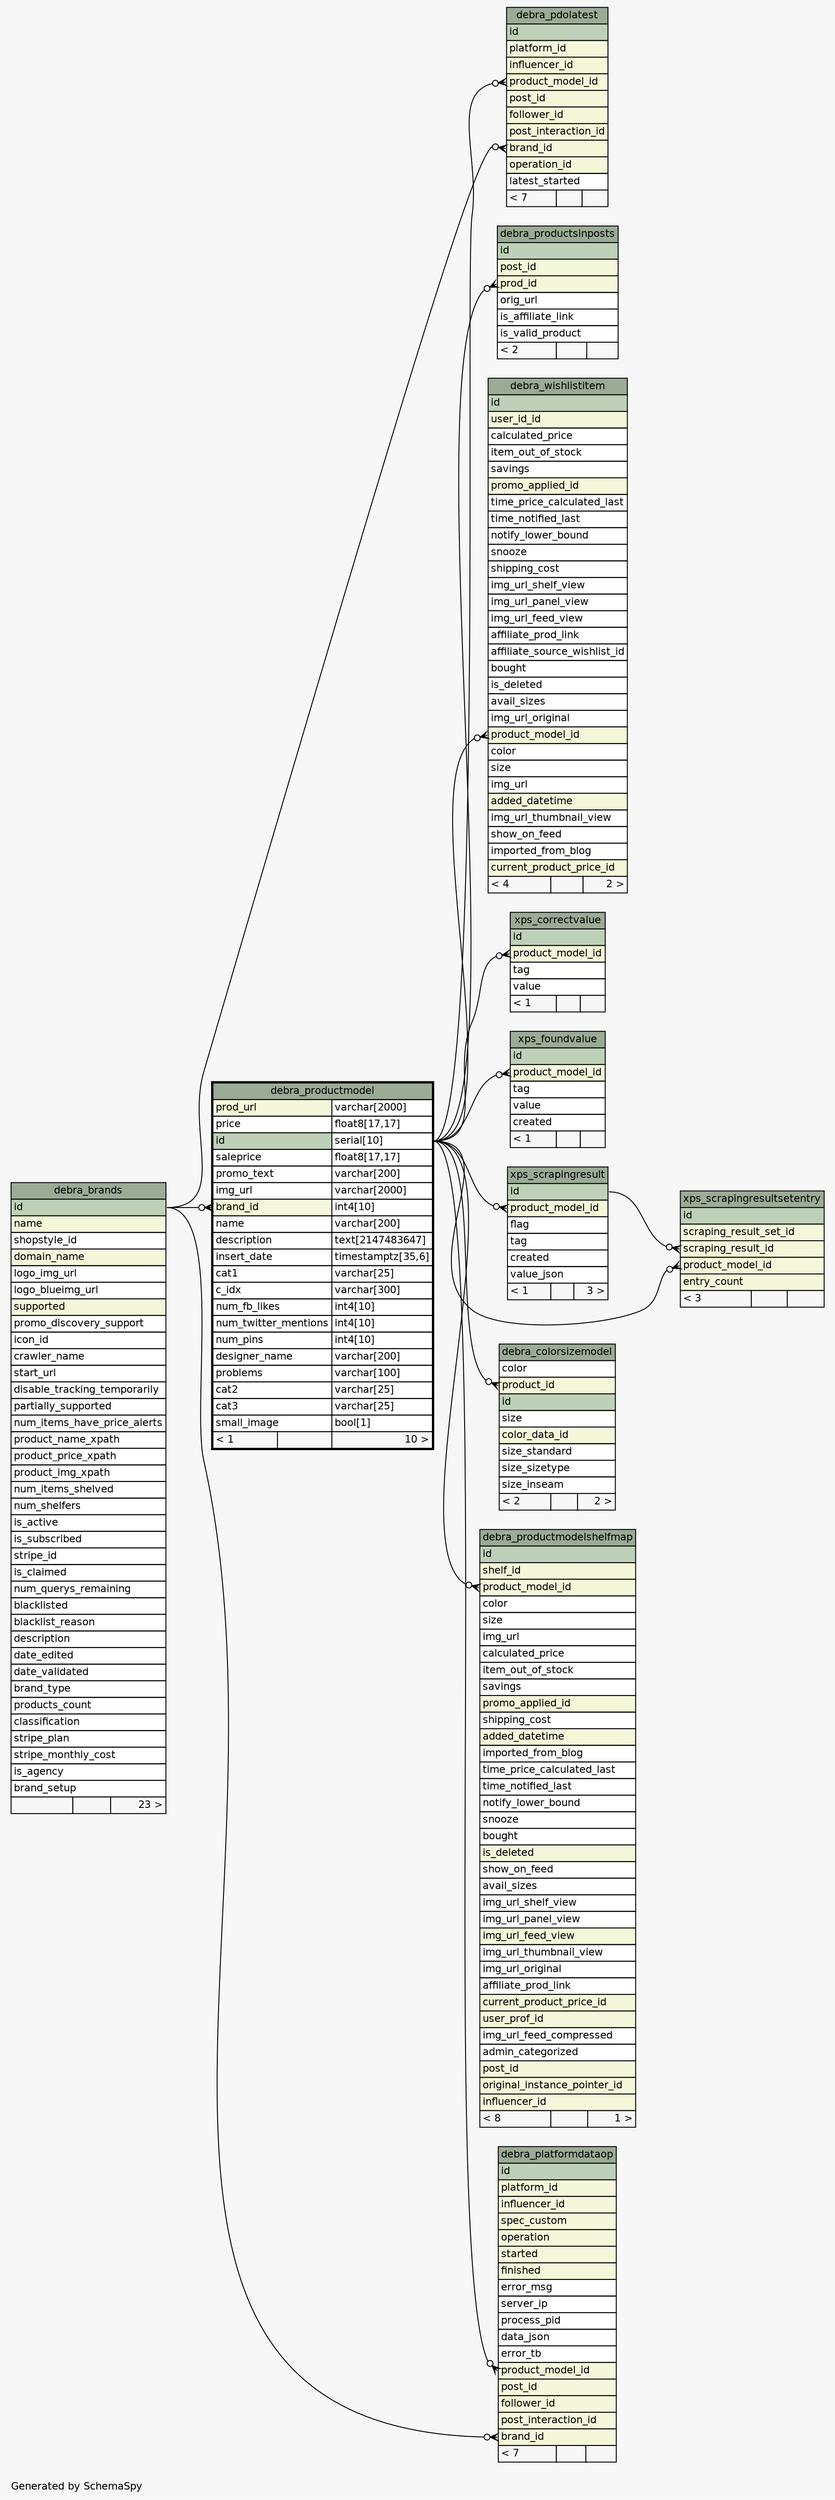 // dot 2.36.0 on Linux 3.17.0-rc4-a1
// SchemaSpy rev 590
digraph "oneDegreeRelationshipsDiagram" {
  graph [
    rankdir="RL"
    bgcolor="#f7f7f7"
    label="\nGenerated by SchemaSpy"
    labeljust="l"
    nodesep="0.18"
    ranksep="0.46"
    fontname="Helvetica"
    fontsize="11"
  ];
  node [
    fontname="Helvetica"
    fontsize="11"
    shape="plaintext"
  ];
  edge [
    arrowsize="0.8"
  ];
  "debra_colorsizemodel":"product_id":w -> "debra_productmodel":"id.type":e [arrowhead=none dir=back arrowtail=crowodot];
  "debra_pdolatest":"brand_id":w -> "debra_brands":"id":e [arrowhead=none dir=back arrowtail=crowodot];
  "debra_pdolatest":"product_model_id":w -> "debra_productmodel":"id.type":e [arrowhead=none dir=back arrowtail=crowodot];
  "debra_platformdataop":"brand_id":w -> "debra_brands":"id":e [arrowhead=none dir=back arrowtail=crowodot];
  "debra_platformdataop":"product_model_id":w -> "debra_productmodel":"id.type":e [arrowhead=none dir=back arrowtail=crowodot];
  "debra_productmodel":"brand_id":w -> "debra_brands":"id":e [arrowhead=none dir=back arrowtail=crowodot];
  "debra_productmodelshelfmap":"product_model_id":w -> "debra_productmodel":"id.type":e [arrowhead=none dir=back arrowtail=crowodot];
  "debra_productsinposts":"prod_id":w -> "debra_productmodel":"id.type":e [arrowhead=none dir=back arrowtail=crowodot];
  "debra_wishlistitem":"product_model_id":w -> "debra_productmodel":"id.type":e [arrowhead=none dir=back arrowtail=crowodot];
  "xps_correctvalue":"product_model_id":w -> "debra_productmodel":"id.type":e [arrowhead=none dir=back arrowtail=crowodot];
  "xps_foundvalue":"product_model_id":w -> "debra_productmodel":"id.type":e [arrowhead=none dir=back arrowtail=crowodot];
  "xps_scrapingresult":"product_model_id":w -> "debra_productmodel":"id.type":e [arrowhead=none dir=back arrowtail=crowodot];
  "xps_scrapingresultsetentry":"product_model_id":w -> "debra_productmodel":"id.type":e [arrowhead=none dir=back arrowtail=crowodot];
  "xps_scrapingresultsetentry":"scraping_result_id":w -> "xps_scrapingresult":"id":e [arrowhead=none dir=back arrowtail=crowodot];
  "debra_brands" [
    label=<
    <TABLE BORDER="0" CELLBORDER="1" CELLSPACING="0" BGCOLOR="#ffffff">
      <TR><TD COLSPAN="3" BGCOLOR="#9bab96" ALIGN="CENTER">debra_brands</TD></TR>
      <TR><TD PORT="id" COLSPAN="3" BGCOLOR="#bed1b8" ALIGN="LEFT">id</TD></TR>
      <TR><TD PORT="name" COLSPAN="3" BGCOLOR="#f4f7da" ALIGN="LEFT">name</TD></TR>
      <TR><TD PORT="shopstyle_id" COLSPAN="3" ALIGN="LEFT">shopstyle_id</TD></TR>
      <TR><TD PORT="domain_name" COLSPAN="3" BGCOLOR="#f4f7da" ALIGN="LEFT">domain_name</TD></TR>
      <TR><TD PORT="logo_img_url" COLSPAN="3" ALIGN="LEFT">logo_img_url</TD></TR>
      <TR><TD PORT="logo_blueimg_url" COLSPAN="3" ALIGN="LEFT">logo_blueimg_url</TD></TR>
      <TR><TD PORT="supported" COLSPAN="3" BGCOLOR="#f4f7da" ALIGN="LEFT">supported</TD></TR>
      <TR><TD PORT="promo_discovery_support" COLSPAN="3" ALIGN="LEFT">promo_discovery_support</TD></TR>
      <TR><TD PORT="icon_id" COLSPAN="3" ALIGN="LEFT">icon_id</TD></TR>
      <TR><TD PORT="crawler_name" COLSPAN="3" ALIGN="LEFT">crawler_name</TD></TR>
      <TR><TD PORT="start_url" COLSPAN="3" ALIGN="LEFT">start_url</TD></TR>
      <TR><TD PORT="disable_tracking_temporarily" COLSPAN="3" ALIGN="LEFT">disable_tracking_temporarily</TD></TR>
      <TR><TD PORT="partially_supported" COLSPAN="3" ALIGN="LEFT">partially_supported</TD></TR>
      <TR><TD PORT="num_items_have_price_alerts" COLSPAN="3" ALIGN="LEFT">num_items_have_price_alerts</TD></TR>
      <TR><TD PORT="product_name_xpath" COLSPAN="3" ALIGN="LEFT">product_name_xpath</TD></TR>
      <TR><TD PORT="product_price_xpath" COLSPAN="3" ALIGN="LEFT">product_price_xpath</TD></TR>
      <TR><TD PORT="product_img_xpath" COLSPAN="3" ALIGN="LEFT">product_img_xpath</TD></TR>
      <TR><TD PORT="num_items_shelved" COLSPAN="3" ALIGN="LEFT">num_items_shelved</TD></TR>
      <TR><TD PORT="num_shelfers" COLSPAN="3" ALIGN="LEFT">num_shelfers</TD></TR>
      <TR><TD PORT="is_active" COLSPAN="3" ALIGN="LEFT">is_active</TD></TR>
      <TR><TD PORT="is_subscribed" COLSPAN="3" ALIGN="LEFT">is_subscribed</TD></TR>
      <TR><TD PORT="stripe_id" COLSPAN="3" ALIGN="LEFT">stripe_id</TD></TR>
      <TR><TD PORT="is_claimed" COLSPAN="3" ALIGN="LEFT">is_claimed</TD></TR>
      <TR><TD PORT="num_querys_remaining" COLSPAN="3" ALIGN="LEFT">num_querys_remaining</TD></TR>
      <TR><TD PORT="blacklisted" COLSPAN="3" ALIGN="LEFT">blacklisted</TD></TR>
      <TR><TD PORT="blacklist_reason" COLSPAN="3" ALIGN="LEFT">blacklist_reason</TD></TR>
      <TR><TD PORT="description" COLSPAN="3" ALIGN="LEFT">description</TD></TR>
      <TR><TD PORT="date_edited" COLSPAN="3" ALIGN="LEFT">date_edited</TD></TR>
      <TR><TD PORT="date_validated" COLSPAN="3" ALIGN="LEFT">date_validated</TD></TR>
      <TR><TD PORT="brand_type" COLSPAN="3" ALIGN="LEFT">brand_type</TD></TR>
      <TR><TD PORT="products_count" COLSPAN="3" ALIGN="LEFT">products_count</TD></TR>
      <TR><TD PORT="classification" COLSPAN="3" ALIGN="LEFT">classification</TD></TR>
      <TR><TD PORT="stripe_plan" COLSPAN="3" ALIGN="LEFT">stripe_plan</TD></TR>
      <TR><TD PORT="stripe_monthly_cost" COLSPAN="3" ALIGN="LEFT">stripe_monthly_cost</TD></TR>
      <TR><TD PORT="is_agency" COLSPAN="3" ALIGN="LEFT">is_agency</TD></TR>
      <TR><TD PORT="brand_setup" COLSPAN="3" ALIGN="LEFT">brand_setup</TD></TR>
      <TR><TD ALIGN="LEFT" BGCOLOR="#f7f7f7">  </TD><TD ALIGN="RIGHT" BGCOLOR="#f7f7f7">  </TD><TD ALIGN="RIGHT" BGCOLOR="#f7f7f7">23 &gt;</TD></TR>
    </TABLE>>
    URL="debra_brands.html"
    tooltip="debra_brands"
  ];
  "debra_colorsizemodel" [
    label=<
    <TABLE BORDER="0" CELLBORDER="1" CELLSPACING="0" BGCOLOR="#ffffff">
      <TR><TD COLSPAN="3" BGCOLOR="#9bab96" ALIGN="CENTER">debra_colorsizemodel</TD></TR>
      <TR><TD PORT="color" COLSPAN="3" ALIGN="LEFT">color</TD></TR>
      <TR><TD PORT="product_id" COLSPAN="3" BGCOLOR="#f4f7da" ALIGN="LEFT">product_id</TD></TR>
      <TR><TD PORT="id" COLSPAN="3" BGCOLOR="#bed1b8" ALIGN="LEFT">id</TD></TR>
      <TR><TD PORT="size" COLSPAN="3" ALIGN="LEFT">size</TD></TR>
      <TR><TD PORT="color_data_id" COLSPAN="3" BGCOLOR="#f4f7da" ALIGN="LEFT">color_data_id</TD></TR>
      <TR><TD PORT="size_standard" COLSPAN="3" ALIGN="LEFT">size_standard</TD></TR>
      <TR><TD PORT="size_sizetype" COLSPAN="3" ALIGN="LEFT">size_sizetype</TD></TR>
      <TR><TD PORT="size_inseam" COLSPAN="3" ALIGN="LEFT">size_inseam</TD></TR>
      <TR><TD ALIGN="LEFT" BGCOLOR="#f7f7f7">&lt; 2</TD><TD ALIGN="RIGHT" BGCOLOR="#f7f7f7">  </TD><TD ALIGN="RIGHT" BGCOLOR="#f7f7f7">2 &gt;</TD></TR>
    </TABLE>>
    URL="debra_colorsizemodel.html"
    tooltip="debra_colorsizemodel"
  ];
  "debra_pdolatest" [
    label=<
    <TABLE BORDER="0" CELLBORDER="1" CELLSPACING="0" BGCOLOR="#ffffff">
      <TR><TD COLSPAN="3" BGCOLOR="#9bab96" ALIGN="CENTER">debra_pdolatest</TD></TR>
      <TR><TD PORT="id" COLSPAN="3" BGCOLOR="#bed1b8" ALIGN="LEFT">id</TD></TR>
      <TR><TD PORT="platform_id" COLSPAN="3" BGCOLOR="#f4f7da" ALIGN="LEFT">platform_id</TD></TR>
      <TR><TD PORT="influencer_id" COLSPAN="3" BGCOLOR="#f4f7da" ALIGN="LEFT">influencer_id</TD></TR>
      <TR><TD PORT="product_model_id" COLSPAN="3" BGCOLOR="#f4f7da" ALIGN="LEFT">product_model_id</TD></TR>
      <TR><TD PORT="post_id" COLSPAN="3" BGCOLOR="#f4f7da" ALIGN="LEFT">post_id</TD></TR>
      <TR><TD PORT="follower_id" COLSPAN="3" BGCOLOR="#f4f7da" ALIGN="LEFT">follower_id</TD></TR>
      <TR><TD PORT="post_interaction_id" COLSPAN="3" BGCOLOR="#f4f7da" ALIGN="LEFT">post_interaction_id</TD></TR>
      <TR><TD PORT="brand_id" COLSPAN="3" BGCOLOR="#f4f7da" ALIGN="LEFT">brand_id</TD></TR>
      <TR><TD PORT="operation_id" COLSPAN="3" BGCOLOR="#f4f7da" ALIGN="LEFT">operation_id</TD></TR>
      <TR><TD PORT="latest_started" COLSPAN="3" ALIGN="LEFT">latest_started</TD></TR>
      <TR><TD ALIGN="LEFT" BGCOLOR="#f7f7f7">&lt; 7</TD><TD ALIGN="RIGHT" BGCOLOR="#f7f7f7">  </TD><TD ALIGN="RIGHT" BGCOLOR="#f7f7f7">  </TD></TR>
    </TABLE>>
    URL="debra_pdolatest.html"
    tooltip="debra_pdolatest"
  ];
  "debra_platformdataop" [
    label=<
    <TABLE BORDER="0" CELLBORDER="1" CELLSPACING="0" BGCOLOR="#ffffff">
      <TR><TD COLSPAN="3" BGCOLOR="#9bab96" ALIGN="CENTER">debra_platformdataop</TD></TR>
      <TR><TD PORT="id" COLSPAN="3" BGCOLOR="#bed1b8" ALIGN="LEFT">id</TD></TR>
      <TR><TD PORT="platform_id" COLSPAN="3" BGCOLOR="#f4f7da" ALIGN="LEFT">platform_id</TD></TR>
      <TR><TD PORT="influencer_id" COLSPAN="3" BGCOLOR="#f4f7da" ALIGN="LEFT">influencer_id</TD></TR>
      <TR><TD PORT="spec_custom" COLSPAN="3" BGCOLOR="#f4f7da" ALIGN="LEFT">spec_custom</TD></TR>
      <TR><TD PORT="operation" COLSPAN="3" BGCOLOR="#f4f7da" ALIGN="LEFT">operation</TD></TR>
      <TR><TD PORT="started" COLSPAN="3" BGCOLOR="#f4f7da" ALIGN="LEFT">started</TD></TR>
      <TR><TD PORT="finished" COLSPAN="3" BGCOLOR="#f4f7da" ALIGN="LEFT">finished</TD></TR>
      <TR><TD PORT="error_msg" COLSPAN="3" ALIGN="LEFT">error_msg</TD></TR>
      <TR><TD PORT="server_ip" COLSPAN="3" ALIGN="LEFT">server_ip</TD></TR>
      <TR><TD PORT="process_pid" COLSPAN="3" ALIGN="LEFT">process_pid</TD></TR>
      <TR><TD PORT="data_json" COLSPAN="3" ALIGN="LEFT">data_json</TD></TR>
      <TR><TD PORT="error_tb" COLSPAN="3" ALIGN="LEFT">error_tb</TD></TR>
      <TR><TD PORT="product_model_id" COLSPAN="3" BGCOLOR="#f4f7da" ALIGN="LEFT">product_model_id</TD></TR>
      <TR><TD PORT="post_id" COLSPAN="3" BGCOLOR="#f4f7da" ALIGN="LEFT">post_id</TD></TR>
      <TR><TD PORT="follower_id" COLSPAN="3" BGCOLOR="#f4f7da" ALIGN="LEFT">follower_id</TD></TR>
      <TR><TD PORT="post_interaction_id" COLSPAN="3" BGCOLOR="#f4f7da" ALIGN="LEFT">post_interaction_id</TD></TR>
      <TR><TD PORT="brand_id" COLSPAN="3" BGCOLOR="#f4f7da" ALIGN="LEFT">brand_id</TD></TR>
      <TR><TD ALIGN="LEFT" BGCOLOR="#f7f7f7">&lt; 7</TD><TD ALIGN="RIGHT" BGCOLOR="#f7f7f7">  </TD><TD ALIGN="RIGHT" BGCOLOR="#f7f7f7">  </TD></TR>
    </TABLE>>
    URL="debra_platformdataop.html"
    tooltip="debra_platformdataop"
  ];
  "debra_productmodel" [
    label=<
    <TABLE BORDER="2" CELLBORDER="1" CELLSPACING="0" BGCOLOR="#ffffff">
      <TR><TD COLSPAN="3" BGCOLOR="#9bab96" ALIGN="CENTER">debra_productmodel</TD></TR>
      <TR><TD PORT="prod_url" COLSPAN="2" BGCOLOR="#f4f7da" ALIGN="LEFT">prod_url</TD><TD PORT="prod_url.type" ALIGN="LEFT">varchar[2000]</TD></TR>
      <TR><TD PORT="price" COLSPAN="2" ALIGN="LEFT">price</TD><TD PORT="price.type" ALIGN="LEFT">float8[17,17]</TD></TR>
      <TR><TD PORT="id" COLSPAN="2" BGCOLOR="#bed1b8" ALIGN="LEFT">id</TD><TD PORT="id.type" ALIGN="LEFT">serial[10]</TD></TR>
      <TR><TD PORT="saleprice" COLSPAN="2" ALIGN="LEFT">saleprice</TD><TD PORT="saleprice.type" ALIGN="LEFT">float8[17,17]</TD></TR>
      <TR><TD PORT="promo_text" COLSPAN="2" ALIGN="LEFT">promo_text</TD><TD PORT="promo_text.type" ALIGN="LEFT">varchar[200]</TD></TR>
      <TR><TD PORT="img_url" COLSPAN="2" ALIGN="LEFT">img_url</TD><TD PORT="img_url.type" ALIGN="LEFT">varchar[2000]</TD></TR>
      <TR><TD PORT="brand_id" COLSPAN="2" BGCOLOR="#f4f7da" ALIGN="LEFT">brand_id</TD><TD PORT="brand_id.type" ALIGN="LEFT">int4[10]</TD></TR>
      <TR><TD PORT="name" COLSPAN="2" ALIGN="LEFT">name</TD><TD PORT="name.type" ALIGN="LEFT">varchar[200]</TD></TR>
      <TR><TD PORT="description" COLSPAN="2" ALIGN="LEFT">description</TD><TD PORT="description.type" ALIGN="LEFT">text[2147483647]</TD></TR>
      <TR><TD PORT="insert_date" COLSPAN="2" ALIGN="LEFT">insert_date</TD><TD PORT="insert_date.type" ALIGN="LEFT">timestamptz[35,6]</TD></TR>
      <TR><TD PORT="cat1" COLSPAN="2" ALIGN="LEFT">cat1</TD><TD PORT="cat1.type" ALIGN="LEFT">varchar[25]</TD></TR>
      <TR><TD PORT="c_idx" COLSPAN="2" ALIGN="LEFT">c_idx</TD><TD PORT="c_idx.type" ALIGN="LEFT">varchar[300]</TD></TR>
      <TR><TD PORT="num_fb_likes" COLSPAN="2" ALIGN="LEFT">num_fb_likes</TD><TD PORT="num_fb_likes.type" ALIGN="LEFT">int4[10]</TD></TR>
      <TR><TD PORT="num_twitter_mentions" COLSPAN="2" ALIGN="LEFT">num_twitter_mentions</TD><TD PORT="num_twitter_mentions.type" ALIGN="LEFT">int4[10]</TD></TR>
      <TR><TD PORT="num_pins" COLSPAN="2" ALIGN="LEFT">num_pins</TD><TD PORT="num_pins.type" ALIGN="LEFT">int4[10]</TD></TR>
      <TR><TD PORT="designer_name" COLSPAN="2" ALIGN="LEFT">designer_name</TD><TD PORT="designer_name.type" ALIGN="LEFT">varchar[200]</TD></TR>
      <TR><TD PORT="problems" COLSPAN="2" ALIGN="LEFT">problems</TD><TD PORT="problems.type" ALIGN="LEFT">varchar[100]</TD></TR>
      <TR><TD PORT="cat2" COLSPAN="2" ALIGN="LEFT">cat2</TD><TD PORT="cat2.type" ALIGN="LEFT">varchar[25]</TD></TR>
      <TR><TD PORT="cat3" COLSPAN="2" ALIGN="LEFT">cat3</TD><TD PORT="cat3.type" ALIGN="LEFT">varchar[25]</TD></TR>
      <TR><TD PORT="small_image" COLSPAN="2" ALIGN="LEFT">small_image</TD><TD PORT="small_image.type" ALIGN="LEFT">bool[1]</TD></TR>
      <TR><TD ALIGN="LEFT" BGCOLOR="#f7f7f7">&lt; 1</TD><TD ALIGN="RIGHT" BGCOLOR="#f7f7f7">  </TD><TD ALIGN="RIGHT" BGCOLOR="#f7f7f7">10 &gt;</TD></TR>
    </TABLE>>
    URL="debra_productmodel.html"
    tooltip="debra_productmodel"
  ];
  "debra_productmodelshelfmap" [
    label=<
    <TABLE BORDER="0" CELLBORDER="1" CELLSPACING="0" BGCOLOR="#ffffff">
      <TR><TD COLSPAN="3" BGCOLOR="#9bab96" ALIGN="CENTER">debra_productmodelshelfmap</TD></TR>
      <TR><TD PORT="id" COLSPAN="3" BGCOLOR="#bed1b8" ALIGN="LEFT">id</TD></TR>
      <TR><TD PORT="shelf_id" COLSPAN="3" BGCOLOR="#f4f7da" ALIGN="LEFT">shelf_id</TD></TR>
      <TR><TD PORT="product_model_id" COLSPAN="3" BGCOLOR="#f4f7da" ALIGN="LEFT">product_model_id</TD></TR>
      <TR><TD PORT="color" COLSPAN="3" ALIGN="LEFT">color</TD></TR>
      <TR><TD PORT="size" COLSPAN="3" ALIGN="LEFT">size</TD></TR>
      <TR><TD PORT="img_url" COLSPAN="3" ALIGN="LEFT">img_url</TD></TR>
      <TR><TD PORT="calculated_price" COLSPAN="3" ALIGN="LEFT">calculated_price</TD></TR>
      <TR><TD PORT="item_out_of_stock" COLSPAN="3" ALIGN="LEFT">item_out_of_stock</TD></TR>
      <TR><TD PORT="savings" COLSPAN="3" ALIGN="LEFT">savings</TD></TR>
      <TR><TD PORT="promo_applied_id" COLSPAN="3" BGCOLOR="#f4f7da" ALIGN="LEFT">promo_applied_id</TD></TR>
      <TR><TD PORT="shipping_cost" COLSPAN="3" ALIGN="LEFT">shipping_cost</TD></TR>
      <TR><TD PORT="added_datetime" COLSPAN="3" BGCOLOR="#f4f7da" ALIGN="LEFT">added_datetime</TD></TR>
      <TR><TD PORT="imported_from_blog" COLSPAN="3" ALIGN="LEFT">imported_from_blog</TD></TR>
      <TR><TD PORT="time_price_calculated_last" COLSPAN="3" ALIGN="LEFT">time_price_calculated_last</TD></TR>
      <TR><TD PORT="time_notified_last" COLSPAN="3" ALIGN="LEFT">time_notified_last</TD></TR>
      <TR><TD PORT="notify_lower_bound" COLSPAN="3" ALIGN="LEFT">notify_lower_bound</TD></TR>
      <TR><TD PORT="snooze" COLSPAN="3" ALIGN="LEFT">snooze</TD></TR>
      <TR><TD PORT="bought" COLSPAN="3" ALIGN="LEFT">bought</TD></TR>
      <TR><TD PORT="is_deleted" COLSPAN="3" BGCOLOR="#f4f7da" ALIGN="LEFT">is_deleted</TD></TR>
      <TR><TD PORT="show_on_feed" COLSPAN="3" ALIGN="LEFT">show_on_feed</TD></TR>
      <TR><TD PORT="avail_sizes" COLSPAN="3" ALIGN="LEFT">avail_sizes</TD></TR>
      <TR><TD PORT="img_url_shelf_view" COLSPAN="3" ALIGN="LEFT">img_url_shelf_view</TD></TR>
      <TR><TD PORT="img_url_panel_view" COLSPAN="3" ALIGN="LEFT">img_url_panel_view</TD></TR>
      <TR><TD PORT="img_url_feed_view" COLSPAN="3" BGCOLOR="#f4f7da" ALIGN="LEFT">img_url_feed_view</TD></TR>
      <TR><TD PORT="img_url_thumbnail_view" COLSPAN="3" ALIGN="LEFT">img_url_thumbnail_view</TD></TR>
      <TR><TD PORT="img_url_original" COLSPAN="3" ALIGN="LEFT">img_url_original</TD></TR>
      <TR><TD PORT="affiliate_prod_link" COLSPAN="3" ALIGN="LEFT">affiliate_prod_link</TD></TR>
      <TR><TD PORT="current_product_price_id" COLSPAN="3" BGCOLOR="#f4f7da" ALIGN="LEFT">current_product_price_id</TD></TR>
      <TR><TD PORT="user_prof_id" COLSPAN="3" BGCOLOR="#f4f7da" ALIGN="LEFT">user_prof_id</TD></TR>
      <TR><TD PORT="img_url_feed_compressed" COLSPAN="3" ALIGN="LEFT">img_url_feed_compressed</TD></TR>
      <TR><TD PORT="admin_categorized" COLSPAN="3" ALIGN="LEFT">admin_categorized</TD></TR>
      <TR><TD PORT="post_id" COLSPAN="3" BGCOLOR="#f4f7da" ALIGN="LEFT">post_id</TD></TR>
      <TR><TD PORT="original_instance_pointer_id" COLSPAN="3" BGCOLOR="#f4f7da" ALIGN="LEFT">original_instance_pointer_id</TD></TR>
      <TR><TD PORT="influencer_id" COLSPAN="3" BGCOLOR="#f4f7da" ALIGN="LEFT">influencer_id</TD></TR>
      <TR><TD ALIGN="LEFT" BGCOLOR="#f7f7f7">&lt; 8</TD><TD ALIGN="RIGHT" BGCOLOR="#f7f7f7">  </TD><TD ALIGN="RIGHT" BGCOLOR="#f7f7f7">1 &gt;</TD></TR>
    </TABLE>>
    URL="debra_productmodelshelfmap.html"
    tooltip="debra_productmodelshelfmap"
  ];
  "debra_productsinposts" [
    label=<
    <TABLE BORDER="0" CELLBORDER="1" CELLSPACING="0" BGCOLOR="#ffffff">
      <TR><TD COLSPAN="3" BGCOLOR="#9bab96" ALIGN="CENTER">debra_productsinposts</TD></TR>
      <TR><TD PORT="id" COLSPAN="3" BGCOLOR="#bed1b8" ALIGN="LEFT">id</TD></TR>
      <TR><TD PORT="post_id" COLSPAN="3" BGCOLOR="#f4f7da" ALIGN="LEFT">post_id</TD></TR>
      <TR><TD PORT="prod_id" COLSPAN="3" BGCOLOR="#f4f7da" ALIGN="LEFT">prod_id</TD></TR>
      <TR><TD PORT="orig_url" COLSPAN="3" ALIGN="LEFT">orig_url</TD></TR>
      <TR><TD PORT="is_affiliate_link" COLSPAN="3" ALIGN="LEFT">is_affiliate_link</TD></TR>
      <TR><TD PORT="is_valid_product" COLSPAN="3" ALIGN="LEFT">is_valid_product</TD></TR>
      <TR><TD ALIGN="LEFT" BGCOLOR="#f7f7f7">&lt; 2</TD><TD ALIGN="RIGHT" BGCOLOR="#f7f7f7">  </TD><TD ALIGN="RIGHT" BGCOLOR="#f7f7f7">  </TD></TR>
    </TABLE>>
    URL="debra_productsinposts.html"
    tooltip="debra_productsinposts"
  ];
  "debra_wishlistitem" [
    label=<
    <TABLE BORDER="0" CELLBORDER="1" CELLSPACING="0" BGCOLOR="#ffffff">
      <TR><TD COLSPAN="3" BGCOLOR="#9bab96" ALIGN="CENTER">debra_wishlistitem</TD></TR>
      <TR><TD PORT="id" COLSPAN="3" BGCOLOR="#bed1b8" ALIGN="LEFT">id</TD></TR>
      <TR><TD PORT="user_id_id" COLSPAN="3" BGCOLOR="#f4f7da" ALIGN="LEFT">user_id_id</TD></TR>
      <TR><TD PORT="calculated_price" COLSPAN="3" ALIGN="LEFT">calculated_price</TD></TR>
      <TR><TD PORT="item_out_of_stock" COLSPAN="3" ALIGN="LEFT">item_out_of_stock</TD></TR>
      <TR><TD PORT="savings" COLSPAN="3" ALIGN="LEFT">savings</TD></TR>
      <TR><TD PORT="promo_applied_id" COLSPAN="3" BGCOLOR="#f4f7da" ALIGN="LEFT">promo_applied_id</TD></TR>
      <TR><TD PORT="time_price_calculated_last" COLSPAN="3" ALIGN="LEFT">time_price_calculated_last</TD></TR>
      <TR><TD PORT="time_notified_last" COLSPAN="3" ALIGN="LEFT">time_notified_last</TD></TR>
      <TR><TD PORT="notify_lower_bound" COLSPAN="3" ALIGN="LEFT">notify_lower_bound</TD></TR>
      <TR><TD PORT="snooze" COLSPAN="3" ALIGN="LEFT">snooze</TD></TR>
      <TR><TD PORT="shipping_cost" COLSPAN="3" ALIGN="LEFT">shipping_cost</TD></TR>
      <TR><TD PORT="img_url_shelf_view" COLSPAN="3" ALIGN="LEFT">img_url_shelf_view</TD></TR>
      <TR><TD PORT="img_url_panel_view" COLSPAN="3" ALIGN="LEFT">img_url_panel_view</TD></TR>
      <TR><TD PORT="img_url_feed_view" COLSPAN="3" ALIGN="LEFT">img_url_feed_view</TD></TR>
      <TR><TD PORT="affiliate_prod_link" COLSPAN="3" ALIGN="LEFT">affiliate_prod_link</TD></TR>
      <TR><TD PORT="affiliate_source_wishlist_id" COLSPAN="3" ALIGN="LEFT">affiliate_source_wishlist_id</TD></TR>
      <TR><TD PORT="bought" COLSPAN="3" ALIGN="LEFT">bought</TD></TR>
      <TR><TD PORT="is_deleted" COLSPAN="3" ALIGN="LEFT">is_deleted</TD></TR>
      <TR><TD PORT="avail_sizes" COLSPAN="3" ALIGN="LEFT">avail_sizes</TD></TR>
      <TR><TD PORT="img_url_original" COLSPAN="3" ALIGN="LEFT">img_url_original</TD></TR>
      <TR><TD PORT="product_model_id" COLSPAN="3" BGCOLOR="#f4f7da" ALIGN="LEFT">product_model_id</TD></TR>
      <TR><TD PORT="color" COLSPAN="3" ALIGN="LEFT">color</TD></TR>
      <TR><TD PORT="size" COLSPAN="3" ALIGN="LEFT">size</TD></TR>
      <TR><TD PORT="img_url" COLSPAN="3" ALIGN="LEFT">img_url</TD></TR>
      <TR><TD PORT="added_datetime" COLSPAN="3" BGCOLOR="#f4f7da" ALIGN="LEFT">added_datetime</TD></TR>
      <TR><TD PORT="img_url_thumbnail_view" COLSPAN="3" ALIGN="LEFT">img_url_thumbnail_view</TD></TR>
      <TR><TD PORT="show_on_feed" COLSPAN="3" ALIGN="LEFT">show_on_feed</TD></TR>
      <TR><TD PORT="imported_from_blog" COLSPAN="3" ALIGN="LEFT">imported_from_blog</TD></TR>
      <TR><TD PORT="current_product_price_id" COLSPAN="3" BGCOLOR="#f4f7da" ALIGN="LEFT">current_product_price_id</TD></TR>
      <TR><TD ALIGN="LEFT" BGCOLOR="#f7f7f7">&lt; 4</TD><TD ALIGN="RIGHT" BGCOLOR="#f7f7f7">  </TD><TD ALIGN="RIGHT" BGCOLOR="#f7f7f7">2 &gt;</TD></TR>
    </TABLE>>
    URL="debra_wishlistitem.html"
    tooltip="debra_wishlistitem"
  ];
  "xps_correctvalue" [
    label=<
    <TABLE BORDER="0" CELLBORDER="1" CELLSPACING="0" BGCOLOR="#ffffff">
      <TR><TD COLSPAN="3" BGCOLOR="#9bab96" ALIGN="CENTER">xps_correctvalue</TD></TR>
      <TR><TD PORT="id" COLSPAN="3" BGCOLOR="#bed1b8" ALIGN="LEFT">id</TD></TR>
      <TR><TD PORT="product_model_id" COLSPAN="3" BGCOLOR="#f4f7da" ALIGN="LEFT">product_model_id</TD></TR>
      <TR><TD PORT="tag" COLSPAN="3" ALIGN="LEFT">tag</TD></TR>
      <TR><TD PORT="value" COLSPAN="3" ALIGN="LEFT">value</TD></TR>
      <TR><TD ALIGN="LEFT" BGCOLOR="#f7f7f7">&lt; 1</TD><TD ALIGN="RIGHT" BGCOLOR="#f7f7f7">  </TD><TD ALIGN="RIGHT" BGCOLOR="#f7f7f7">  </TD></TR>
    </TABLE>>
    URL="xps_correctvalue.html"
    tooltip="xps_correctvalue"
  ];
  "xps_foundvalue" [
    label=<
    <TABLE BORDER="0" CELLBORDER="1" CELLSPACING="0" BGCOLOR="#ffffff">
      <TR><TD COLSPAN="3" BGCOLOR="#9bab96" ALIGN="CENTER">xps_foundvalue</TD></TR>
      <TR><TD PORT="id" COLSPAN="3" BGCOLOR="#bed1b8" ALIGN="LEFT">id</TD></TR>
      <TR><TD PORT="product_model_id" COLSPAN="3" BGCOLOR="#f4f7da" ALIGN="LEFT">product_model_id</TD></TR>
      <TR><TD PORT="tag" COLSPAN="3" ALIGN="LEFT">tag</TD></TR>
      <TR><TD PORT="value" COLSPAN="3" ALIGN="LEFT">value</TD></TR>
      <TR><TD PORT="created" COLSPAN="3" ALIGN="LEFT">created</TD></TR>
      <TR><TD ALIGN="LEFT" BGCOLOR="#f7f7f7">&lt; 1</TD><TD ALIGN="RIGHT" BGCOLOR="#f7f7f7">  </TD><TD ALIGN="RIGHT" BGCOLOR="#f7f7f7">  </TD></TR>
    </TABLE>>
    URL="xps_foundvalue.html"
    tooltip="xps_foundvalue"
  ];
  "xps_scrapingresult" [
    label=<
    <TABLE BORDER="0" CELLBORDER="1" CELLSPACING="0" BGCOLOR="#ffffff">
      <TR><TD COLSPAN="3" BGCOLOR="#9bab96" ALIGN="CENTER">xps_scrapingresult</TD></TR>
      <TR><TD PORT="id" COLSPAN="3" BGCOLOR="#bed1b8" ALIGN="LEFT">id</TD></TR>
      <TR><TD PORT="product_model_id" COLSPAN="3" BGCOLOR="#f4f7da" ALIGN="LEFT">product_model_id</TD></TR>
      <TR><TD PORT="flag" COLSPAN="3" ALIGN="LEFT">flag</TD></TR>
      <TR><TD PORT="tag" COLSPAN="3" ALIGN="LEFT">tag</TD></TR>
      <TR><TD PORT="created" COLSPAN="3" ALIGN="LEFT">created</TD></TR>
      <TR><TD PORT="value_json" COLSPAN="3" ALIGN="LEFT">value_json</TD></TR>
      <TR><TD ALIGN="LEFT" BGCOLOR="#f7f7f7">&lt; 1</TD><TD ALIGN="RIGHT" BGCOLOR="#f7f7f7">  </TD><TD ALIGN="RIGHT" BGCOLOR="#f7f7f7">3 &gt;</TD></TR>
    </TABLE>>
    URL="xps_scrapingresult.html"
    tooltip="xps_scrapingresult"
  ];
  "xps_scrapingresultsetentry" [
    label=<
    <TABLE BORDER="0" CELLBORDER="1" CELLSPACING="0" BGCOLOR="#ffffff">
      <TR><TD COLSPAN="3" BGCOLOR="#9bab96" ALIGN="CENTER">xps_scrapingresultsetentry</TD></TR>
      <TR><TD PORT="id" COLSPAN="3" BGCOLOR="#bed1b8" ALIGN="LEFT">id</TD></TR>
      <TR><TD PORT="scraping_result_set_id" COLSPAN="3" BGCOLOR="#f4f7da" ALIGN="LEFT">scraping_result_set_id</TD></TR>
      <TR><TD PORT="scraping_result_id" COLSPAN="3" BGCOLOR="#f4f7da" ALIGN="LEFT">scraping_result_id</TD></TR>
      <TR><TD PORT="product_model_id" COLSPAN="3" BGCOLOR="#f4f7da" ALIGN="LEFT">product_model_id</TD></TR>
      <TR><TD PORT="entry_count" COLSPAN="3" BGCOLOR="#f4f7da" ALIGN="LEFT">entry_count</TD></TR>
      <TR><TD ALIGN="LEFT" BGCOLOR="#f7f7f7">&lt; 3</TD><TD ALIGN="RIGHT" BGCOLOR="#f7f7f7">  </TD><TD ALIGN="RIGHT" BGCOLOR="#f7f7f7">  </TD></TR>
    </TABLE>>
    URL="xps_scrapingresultsetentry.html"
    tooltip="xps_scrapingresultsetentry"
  ];
}
